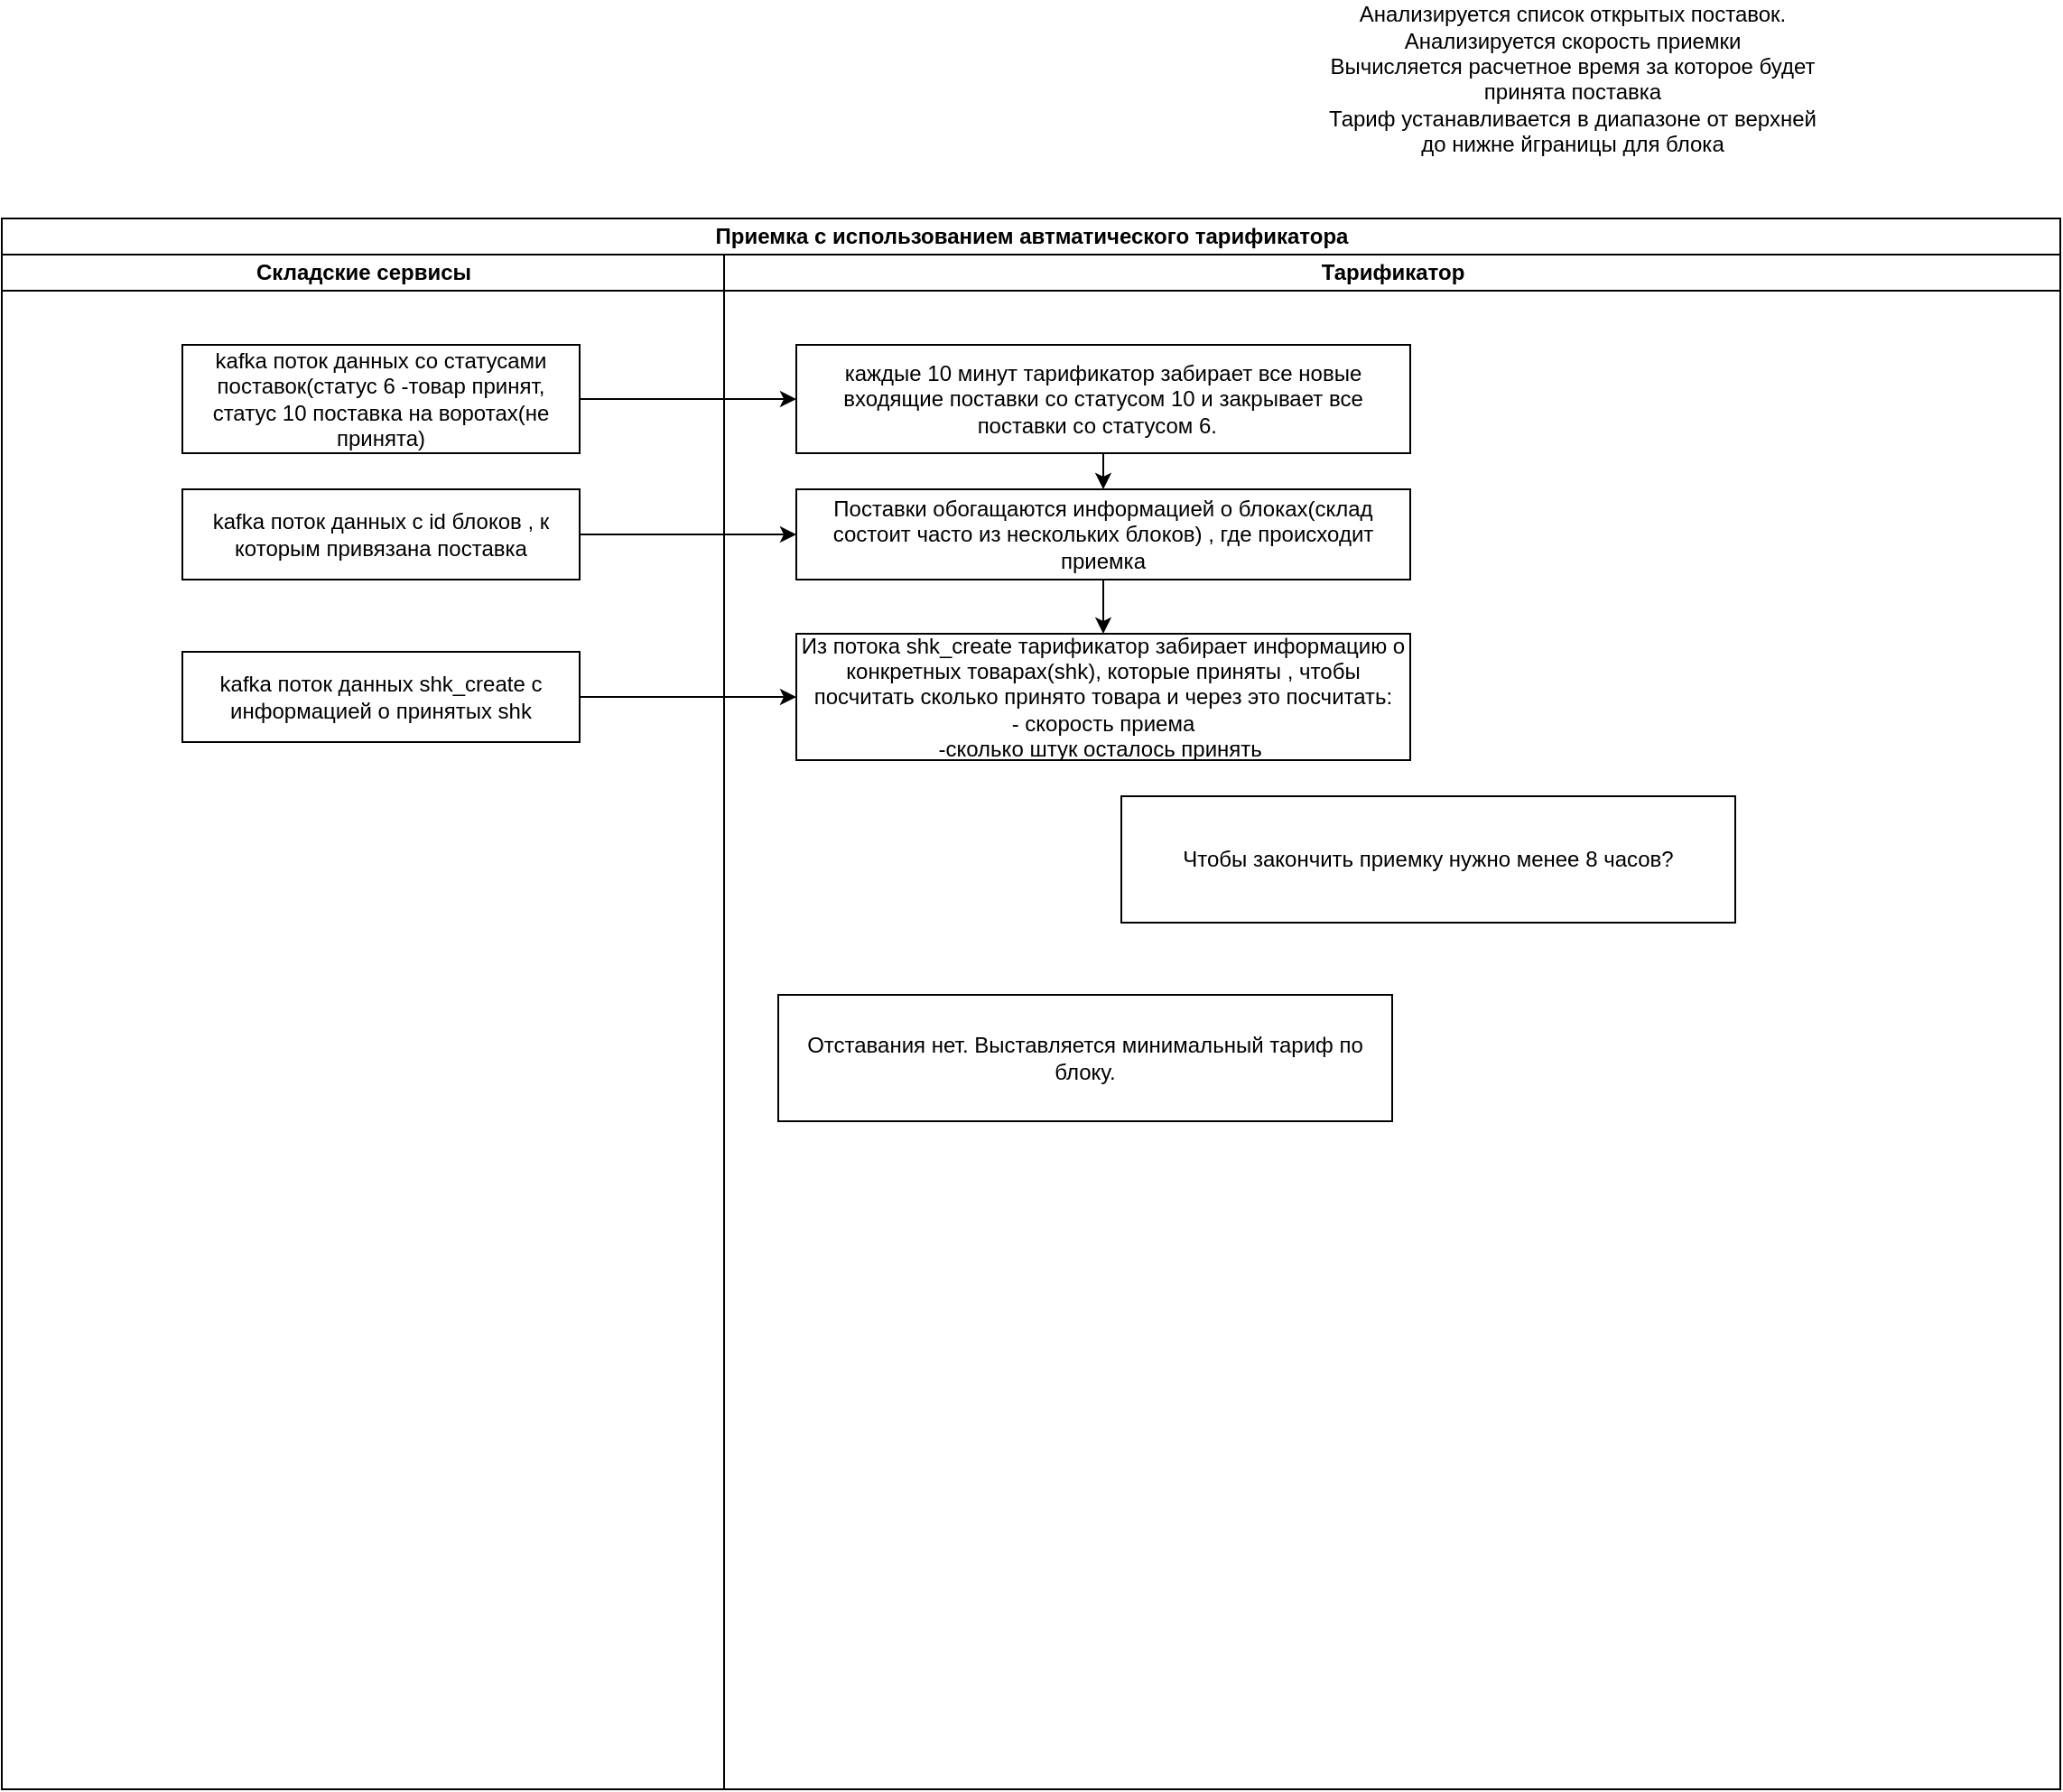 <mxfile version="24.7.1" type="github">
  <diagram name="Page-1" id="c7488fd3-1785-93aa-aadb-54a6760d102a">
    <mxGraphModel dx="2070" dy="958" grid="1" gridSize="10" guides="1" tooltips="1" connect="1" arrows="1" fold="1" page="1" pageScale="1" pageWidth="1100" pageHeight="850" background="none" math="0" shadow="0">
      <root>
        <mxCell id="0" />
        <mxCell id="1" parent="0" />
        <mxCell id="Q_zp69lY7drZ3QzHUr-w-1" value="Анализируется список открытых поставок.&lt;div&gt;Анализируется скорость приемки&lt;/div&gt;&lt;div&gt;Вычисляется расчетное время за которое будет принята поставка&lt;/div&gt;&lt;div&gt;Тариф устанавливается в диапазоне от верхней до нижне йграницы для блока&lt;/div&gt;&lt;div&gt;&lt;br&gt;&lt;/div&gt;" style="text;html=1;align=center;verticalAlign=middle;whiteSpace=wrap;rounded=0;" vertex="1" parent="1">
          <mxGeometry x="850" y="50" width="280" height="100" as="geometry" />
        </mxCell>
        <mxCell id="Q_zp69lY7drZ3QzHUr-w-7" value="Приемка с использованием автматического тарификатора" style="swimlane;childLayout=stackLayout;resizeParent=1;resizeParentMax=0;startSize=20;html=1;" vertex="1" parent="1">
          <mxGeometry x="120" y="170" width="1140" height="870" as="geometry" />
        </mxCell>
        <mxCell id="Q_zp69lY7drZ3QzHUr-w-8" value="Складские сервисы" style="swimlane;startSize=20;html=1;" vertex="1" parent="Q_zp69lY7drZ3QzHUr-w-7">
          <mxGeometry y="20" width="400" height="850" as="geometry" />
        </mxCell>
        <mxCell id="Q_zp69lY7drZ3QzHUr-w-12" value="kafka поток данных со статусами поставок(статус 6 -товар принят,&lt;div&gt;статус 10 поставка на воротах(не принята)&lt;/div&gt;" style="html=1;dashed=0;whiteSpace=wrap;" vertex="1" parent="Q_zp69lY7drZ3QzHUr-w-8">
          <mxGeometry x="100" y="50" width="220" height="60" as="geometry" />
        </mxCell>
        <mxCell id="Q_zp69lY7drZ3QzHUr-w-13" value="kafka поток данных с id блоков , к которым привязана поставка" style="html=1;dashed=0;whiteSpace=wrap;" vertex="1" parent="Q_zp69lY7drZ3QzHUr-w-8">
          <mxGeometry x="100" y="130" width="220" height="50" as="geometry" />
        </mxCell>
        <mxCell id="Q_zp69lY7drZ3QzHUr-w-14" value="kafka поток данных shk_create с информацией о принятых shk" style="html=1;dashed=0;whiteSpace=wrap;" vertex="1" parent="Q_zp69lY7drZ3QzHUr-w-8">
          <mxGeometry x="100" y="220" width="220" height="50" as="geometry" />
        </mxCell>
        <mxCell id="Q_zp69lY7drZ3QzHUr-w-15" value="" style="endArrow=classic;html=1;rounded=0;exitX=1;exitY=0.5;exitDx=0;exitDy=0;entryX=0;entryY=0.5;entryDx=0;entryDy=0;" edge="1" parent="Q_zp69lY7drZ3QzHUr-w-7" source="Q_zp69lY7drZ3QzHUr-w-12" target="Q_zp69lY7drZ3QzHUr-w-2">
          <mxGeometry width="50" height="50" relative="1" as="geometry">
            <mxPoint x="-160" y="330" as="sourcePoint" />
            <mxPoint x="-110" y="280" as="targetPoint" />
          </mxGeometry>
        </mxCell>
        <mxCell id="Q_zp69lY7drZ3QzHUr-w-18" style="edgeStyle=orthogonalEdgeStyle;rounded=0;orthogonalLoop=1;jettySize=auto;html=1;exitX=1;exitY=0.5;exitDx=0;exitDy=0;" edge="1" parent="Q_zp69lY7drZ3QzHUr-w-7" source="Q_zp69lY7drZ3QzHUr-w-13" target="Q_zp69lY7drZ3QzHUr-w-17">
          <mxGeometry relative="1" as="geometry">
            <mxPoint x="430" y="210" as="sourcePoint" />
            <mxPoint x="350" y="260" as="targetPoint" />
          </mxGeometry>
        </mxCell>
        <mxCell id="Q_zp69lY7drZ3QzHUr-w-19" value="" style="endArrow=classic;html=1;rounded=0;exitX=1;exitY=0.5;exitDx=0;exitDy=0;entryX=0;entryY=0.5;entryDx=0;entryDy=0;" edge="1" parent="Q_zp69lY7drZ3QzHUr-w-7" source="Q_zp69lY7drZ3QzHUr-w-14" target="Q_zp69lY7drZ3QzHUr-w-21">
          <mxGeometry width="50" height="50" relative="1" as="geometry">
            <mxPoint x="300" y="340" as="sourcePoint" />
            <mxPoint x="350" y="290" as="targetPoint" />
          </mxGeometry>
        </mxCell>
        <mxCell id="Q_zp69lY7drZ3QzHUr-w-9" value="Тарификатор" style="swimlane;startSize=20;html=1;" vertex="1" parent="Q_zp69lY7drZ3QzHUr-w-7">
          <mxGeometry x="400" y="20" width="740" height="850" as="geometry" />
        </mxCell>
        <mxCell id="Q_zp69lY7drZ3QzHUr-w-2" value="каждые 10 минут тарификатор забирает все новые входящие поставки со статусом 10 и закрывает все поставки со статусом 6.&amp;nbsp;&amp;nbsp;" style="html=1;dashed=0;whiteSpace=wrap;" vertex="1" parent="Q_zp69lY7drZ3QzHUr-w-9">
          <mxGeometry x="40" y="50" width="340" height="60" as="geometry" />
        </mxCell>
        <mxCell id="Q_zp69lY7drZ3QzHUr-w-17" value="Поставки обогащаются информацией о блоках(склад состоит часто из нескольких блоков) , где происходит приемка" style="html=1;dashed=0;whiteSpace=wrap;" vertex="1" parent="Q_zp69lY7drZ3QzHUr-w-9">
          <mxGeometry x="40" y="130" width="340" height="50" as="geometry" />
        </mxCell>
        <mxCell id="Q_zp69lY7drZ3QzHUr-w-20" value="" style="endArrow=classic;html=1;rounded=0;exitX=0.5;exitY=1;exitDx=0;exitDy=0;entryX=0.5;entryY=0;entryDx=0;entryDy=0;" edge="1" parent="Q_zp69lY7drZ3QzHUr-w-9" source="Q_zp69lY7drZ3QzHUr-w-2" target="Q_zp69lY7drZ3QzHUr-w-17">
          <mxGeometry width="50" height="50" relative="1" as="geometry">
            <mxPoint x="230" y="370" as="sourcePoint" />
            <mxPoint x="196" y="130" as="targetPoint" />
          </mxGeometry>
        </mxCell>
        <mxCell id="Q_zp69lY7drZ3QzHUr-w-21" value="Из потока shk_create тарификатор забирает информацию о конкретных товарах(shk), которые приняты , чтобы посчитать сколько принято товара и через это посчитать:&lt;br&gt;- скорость приема &lt;br&gt;-сколько штук осталось принять&amp;nbsp;" style="html=1;dashed=0;whiteSpace=wrap;" vertex="1" parent="Q_zp69lY7drZ3QzHUr-w-9">
          <mxGeometry x="40" y="210" width="340" height="70" as="geometry" />
        </mxCell>
        <mxCell id="Q_zp69lY7drZ3QzHUr-w-22" value="" style="endArrow=classic;html=1;rounded=0;exitX=0.5;exitY=1;exitDx=0;exitDy=0;" edge="1" parent="Q_zp69lY7drZ3QzHUr-w-9" source="Q_zp69lY7drZ3QzHUr-w-17" target="Q_zp69lY7drZ3QzHUr-w-21">
          <mxGeometry width="50" height="50" relative="1" as="geometry">
            <mxPoint x="220" y="120" as="sourcePoint" />
            <mxPoint x="220" y="140" as="targetPoint" />
          </mxGeometry>
        </mxCell>
        <mxCell id="Q_zp69lY7drZ3QzHUr-w-23" value="Чтобы закончить приемку нужно менее 8 часов?" style="html=1;dashed=0;whiteSpace=wrap;" vertex="1" parent="Q_zp69lY7drZ3QzHUr-w-9">
          <mxGeometry x="220" y="300" width="340" height="70" as="geometry" />
        </mxCell>
        <mxCell id="Q_zp69lY7drZ3QzHUr-w-24" value="Отставания нет. Выставляется минимальный тариф по блоку." style="html=1;dashed=0;whiteSpace=wrap;" vertex="1" parent="Q_zp69lY7drZ3QzHUr-w-9">
          <mxGeometry x="30" y="410" width="340" height="70" as="geometry" />
        </mxCell>
      </root>
    </mxGraphModel>
  </diagram>
</mxfile>
